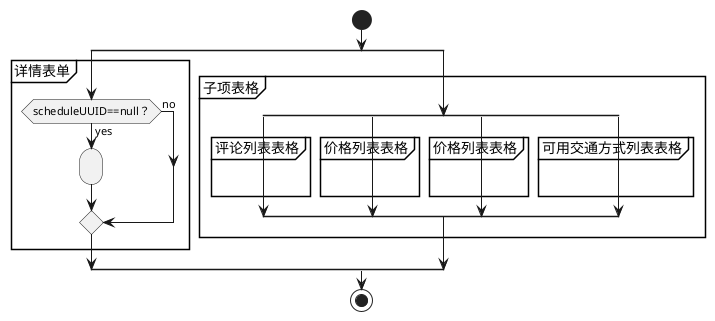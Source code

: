 @startuml
'https://plantuml.com/activity-diagram-beta
'目的地页面：整个页面就是 1个大的详情表单 + 4个子项表格 + 3个新增子项按钮
'进入这个页面只能是两种可能：1.新增目的地；2.修改目的地
'目的地页面中的评论列表操作：可读+控评
'图片列表、价格列表、可用交通方式列表均可编辑
start
split
partition 详情表单 {
if (scheduleUUID==null？) then (yes)
note left
新建目的地
表单内容为空
end note
:;
else (no)
note right
修改目的地详情
表单内容不为空
end note
endif
}
split again

partition 子项表格 {
split
partition 评论列表表格 {
}
split again
partition 价格列表表格 {
}
split again
partition 价格列表表格 {
}
split again
partition 可用交通方式列表表格 {
}
end split
}
end split


stop

@enduml
